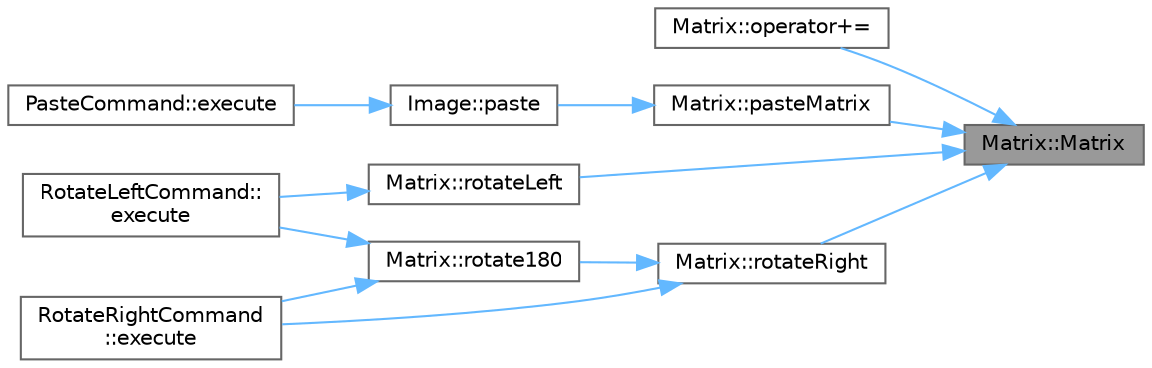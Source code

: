 digraph "Matrix::Matrix"
{
 // INTERACTIVE_SVG=YES
 // LATEX_PDF_SIZE
  bgcolor="transparent";
  edge [fontname=Helvetica,fontsize=10,labelfontname=Helvetica,labelfontsize=10];
  node [fontname=Helvetica,fontsize=10,shape=box,height=0.2,width=0.4];
  rankdir="RL";
  Node1 [id="Node000001",label="Matrix::Matrix",height=0.2,width=0.4,color="gray40", fillcolor="grey60", style="filled", fontcolor="black",tooltip="Default constructor initializing an empty matrix."];
  Node1 -> Node2 [id="edge1_Node000001_Node000002",dir="back",color="steelblue1",style="solid",tooltip=" "];
  Node2 [id="Node000002",label="Matrix::operator+=",height=0.2,width=0.4,color="grey40", fillcolor="white", style="filled",URL="$class_matrix.html#ac6957f5d0424d1f614e011da72d21a7d",tooltip="Appends a new row of pixels to the matrix."];
  Node1 -> Node3 [id="edge2_Node000001_Node000003",dir="back",color="steelblue1",style="solid",tooltip=" "];
  Node3 [id="Node000003",label="Matrix::pasteMatrix",height=0.2,width=0.4,color="grey40", fillcolor="white", style="filled",URL="$class_matrix.html#a54416dabefe7a9f233ee45fe43e2f93c",tooltip="Pastes another matrix onto this matrix at a specified position."];
  Node3 -> Node4 [id="edge3_Node000003_Node000004",dir="back",color="steelblue1",style="solid",tooltip=" "];
  Node4 [id="Node000004",label="Image::paste",height=0.2,width=0.4,color="grey40", fillcolor="white", style="filled",URL="$class_image.html#a7a6695cf233e24f3915142bc5d70fa4f",tooltip="Pastes this image onto another at the given position."];
  Node4 -> Node5 [id="edge4_Node000004_Node000005",dir="back",color="steelblue1",style="solid",tooltip=" "];
  Node5 [id="Node000005",label="PasteCommand::execute",height=0.2,width=0.4,color="grey40", fillcolor="white", style="filled",URL="$class_paste_command.html#abfbbc1a44ca1ab87e50bcad0a0f2c2ff",tooltip="Executes the command on a session using input stream."];
  Node1 -> Node6 [id="edge5_Node000001_Node000006",dir="back",color="steelblue1",style="solid",tooltip=" "];
  Node6 [id="Node000006",label="Matrix::rotateLeft",height=0.2,width=0.4,color="grey40", fillcolor="white", style="filled",URL="$class_matrix.html#a73d0f62a57b897d6d868f6067a8c321d",tooltip="Rotates the matrix 90 degrees to the left."];
  Node6 -> Node7 [id="edge6_Node000006_Node000007",dir="back",color="steelblue1",style="solid",tooltip=" "];
  Node7 [id="Node000007",label="RotateLeftCommand::\lexecute",height=0.2,width=0.4,color="grey40", fillcolor="white", style="filled",URL="$class_rotate_left_command.html#a6ab2781e2b34763398ac1e51e8081425",tooltip="Executes the command on the provided image."];
  Node1 -> Node8 [id="edge7_Node000001_Node000008",dir="back",color="steelblue1",style="solid",tooltip=" "];
  Node8 [id="Node000008",label="Matrix::rotateRight",height=0.2,width=0.4,color="grey40", fillcolor="white", style="filled",URL="$class_matrix.html#ae93dbd33a2118d6c56cc4ffa45a0264e",tooltip="Rotates the matrix 90 degrees to the right."];
  Node8 -> Node9 [id="edge8_Node000008_Node000009",dir="back",color="steelblue1",style="solid",tooltip=" "];
  Node9 [id="Node000009",label="RotateRightCommand\l::execute",height=0.2,width=0.4,color="grey40", fillcolor="white", style="filled",URL="$class_rotate_right_command.html#a60d087ffe32313971df08bcd7438fb3d",tooltip="Executes the command on the provided image."];
  Node8 -> Node10 [id="edge9_Node000008_Node000010",dir="back",color="steelblue1",style="solid",tooltip=" "];
  Node10 [id="Node000010",label="Matrix::rotate180",height=0.2,width=0.4,color="grey40", fillcolor="white", style="filled",URL="$class_matrix.html#a092e7a1b77ea6044b1b442549bea5710",tooltip="Rotates the matrix 180 degrees."];
  Node10 -> Node7 [id="edge10_Node000010_Node000007",dir="back",color="steelblue1",style="solid",tooltip=" "];
  Node10 -> Node9 [id="edge11_Node000010_Node000009",dir="back",color="steelblue1",style="solid",tooltip=" "];
}
